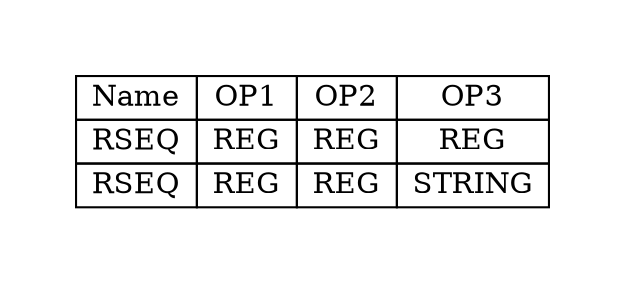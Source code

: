 digraph{
graph [pad="0.5", nodesep="0.5", ranksep="2" ]
node [shape=plain]
Foo [label=<
<table border="0" cellborder="1" cellspacing="0">
<tr><td> Name </td> <td> OP1 </td><td> OP2 </td><td> OP3 </td> </tr>
<tr><td> RSEQ </td><td> REG </td><td> REG </td><td> REG </td> </tr>
<tr><td> RSEQ </td><td> REG </td><td> REG </td><td> STRING </td> </tr>
</table>>];
}
